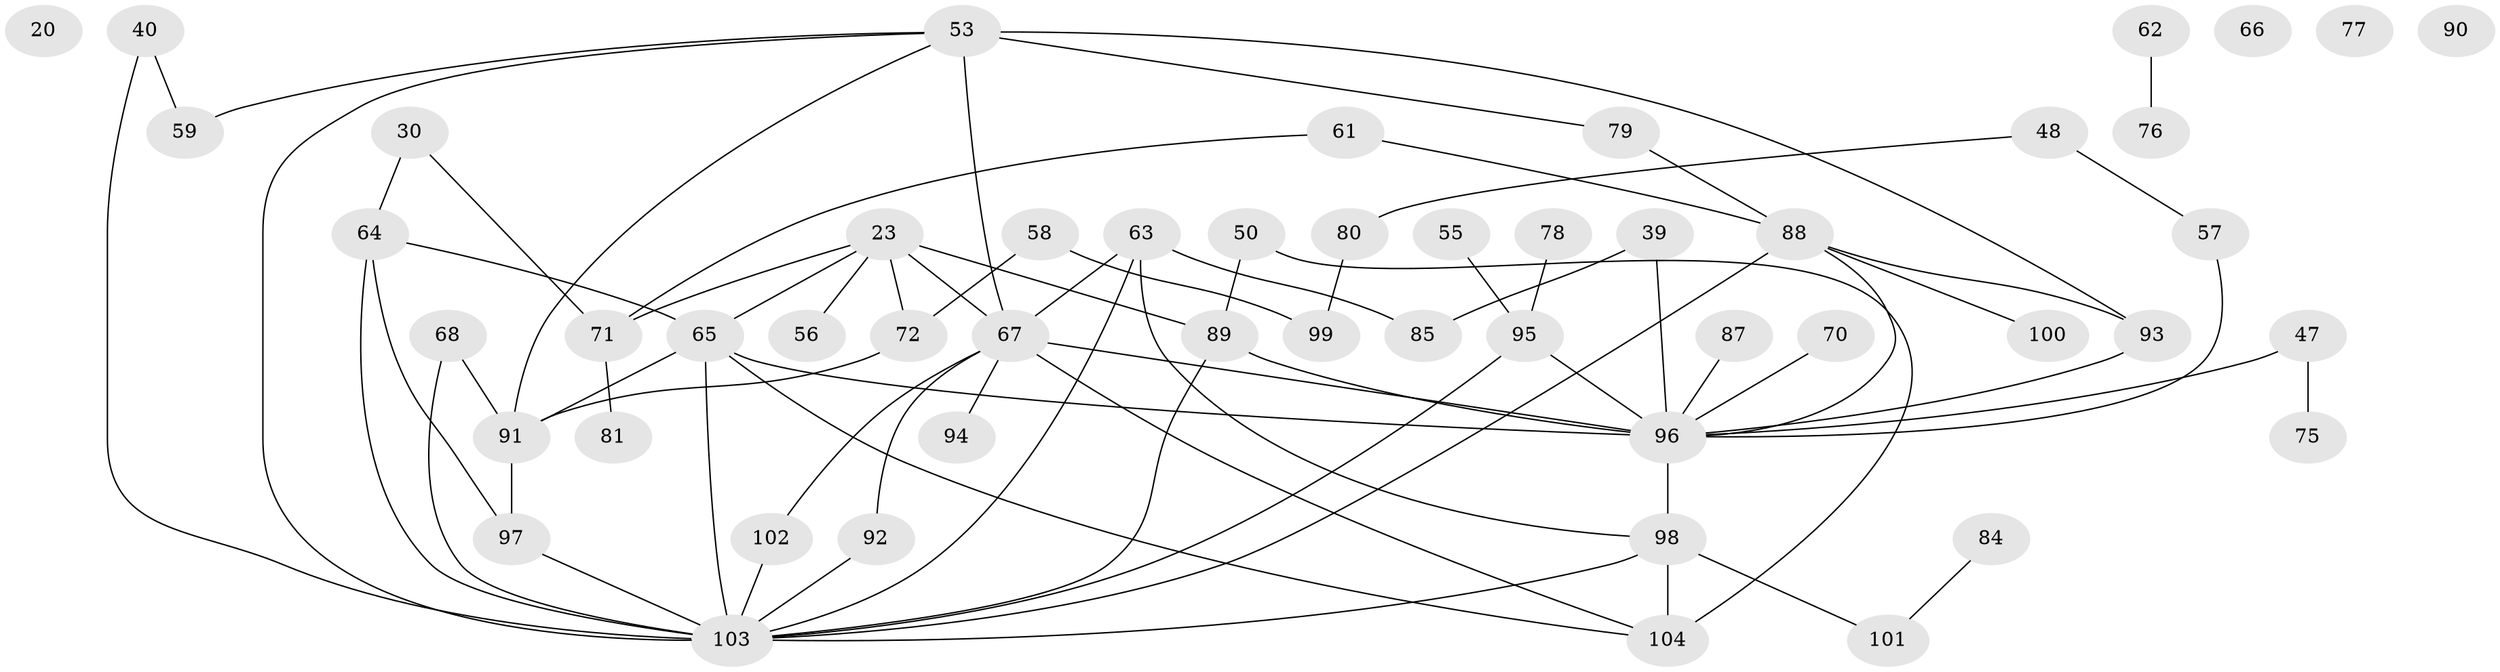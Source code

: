 // original degree distribution, {3: 0.25, 1: 0.17307692307692307, 4: 0.22115384615384615, 2: 0.25961538461538464, 0: 0.038461538461538464, 7: 0.009615384615384616, 5: 0.019230769230769232, 6: 0.019230769230769232, 9: 0.009615384615384616}
// Generated by graph-tools (version 1.1) at 2025/43/03/04/25 21:43:48]
// undirected, 52 vertices, 74 edges
graph export_dot {
graph [start="1"]
  node [color=gray90,style=filled];
  20;
  23;
  30 [super="+15"];
  39;
  40;
  47 [super="+2"];
  48 [super="+6"];
  50;
  53 [super="+9+28+52"];
  55;
  56 [super="+11"];
  57;
  58;
  59;
  61 [super="+54"];
  62;
  63;
  64 [super="+10+5"];
  65 [super="+38"];
  66;
  67 [super="+27+49+60"];
  68;
  70;
  71;
  72 [super="+3"];
  75;
  76;
  77;
  78;
  79;
  80;
  81 [super="+7"];
  84;
  85;
  87;
  88 [super="+36+45"];
  89;
  90;
  91 [super="+19+37+16"];
  92;
  93 [super="+4"];
  94;
  95;
  96 [super="+69+74+44"];
  97 [super="+26+12+32+46"];
  98 [super="+82"];
  99;
  100;
  101;
  102;
  103 [super="+25+31+83+35+73"];
  104 [super="+86"];
  23 -- 56;
  23 -- 71;
  23 -- 72 [weight=2];
  23 -- 89;
  23 -- 65;
  23 -- 67;
  30 -- 64;
  30 -- 71;
  39 -- 85;
  39 -- 96;
  40 -- 59;
  40 -- 103;
  47 -- 75;
  47 -- 96;
  48 -- 57;
  48 -- 80;
  50 -- 89;
  50 -- 104;
  53 -- 67 [weight=2];
  53 -- 93 [weight=2];
  53 -- 91;
  53 -- 103 [weight=2];
  53 -- 59;
  53 -- 79;
  55 -- 95;
  57 -- 96;
  58 -- 99;
  58 -- 72;
  61 -- 71;
  61 -- 88;
  62 -- 76;
  63 -- 67;
  63 -- 85;
  63 -- 98;
  63 -- 103;
  64 -- 65;
  64 -- 97 [weight=2];
  64 -- 103;
  65 -- 91;
  65 -- 103 [weight=2];
  65 -- 104;
  65 -- 96;
  67 -- 92;
  67 -- 102;
  67 -- 104;
  67 -- 96 [weight=3];
  67 -- 94;
  68 -- 103;
  68 -- 91;
  70 -- 96;
  71 -- 81;
  72 -- 91;
  78 -- 95;
  79 -- 88;
  80 -- 99;
  84 -- 101;
  87 -- 96;
  88 -- 100;
  88 -- 93;
  88 -- 96;
  88 -- 103;
  89 -- 103;
  89 -- 96;
  91 -- 97;
  92 -- 103;
  93 -- 96 [weight=2];
  95 -- 103;
  95 -- 96;
  96 -- 98 [weight=4];
  97 -- 103;
  98 -- 101;
  98 -- 103 [weight=2];
  98 -- 104 [weight=2];
  102 -- 103;
}
